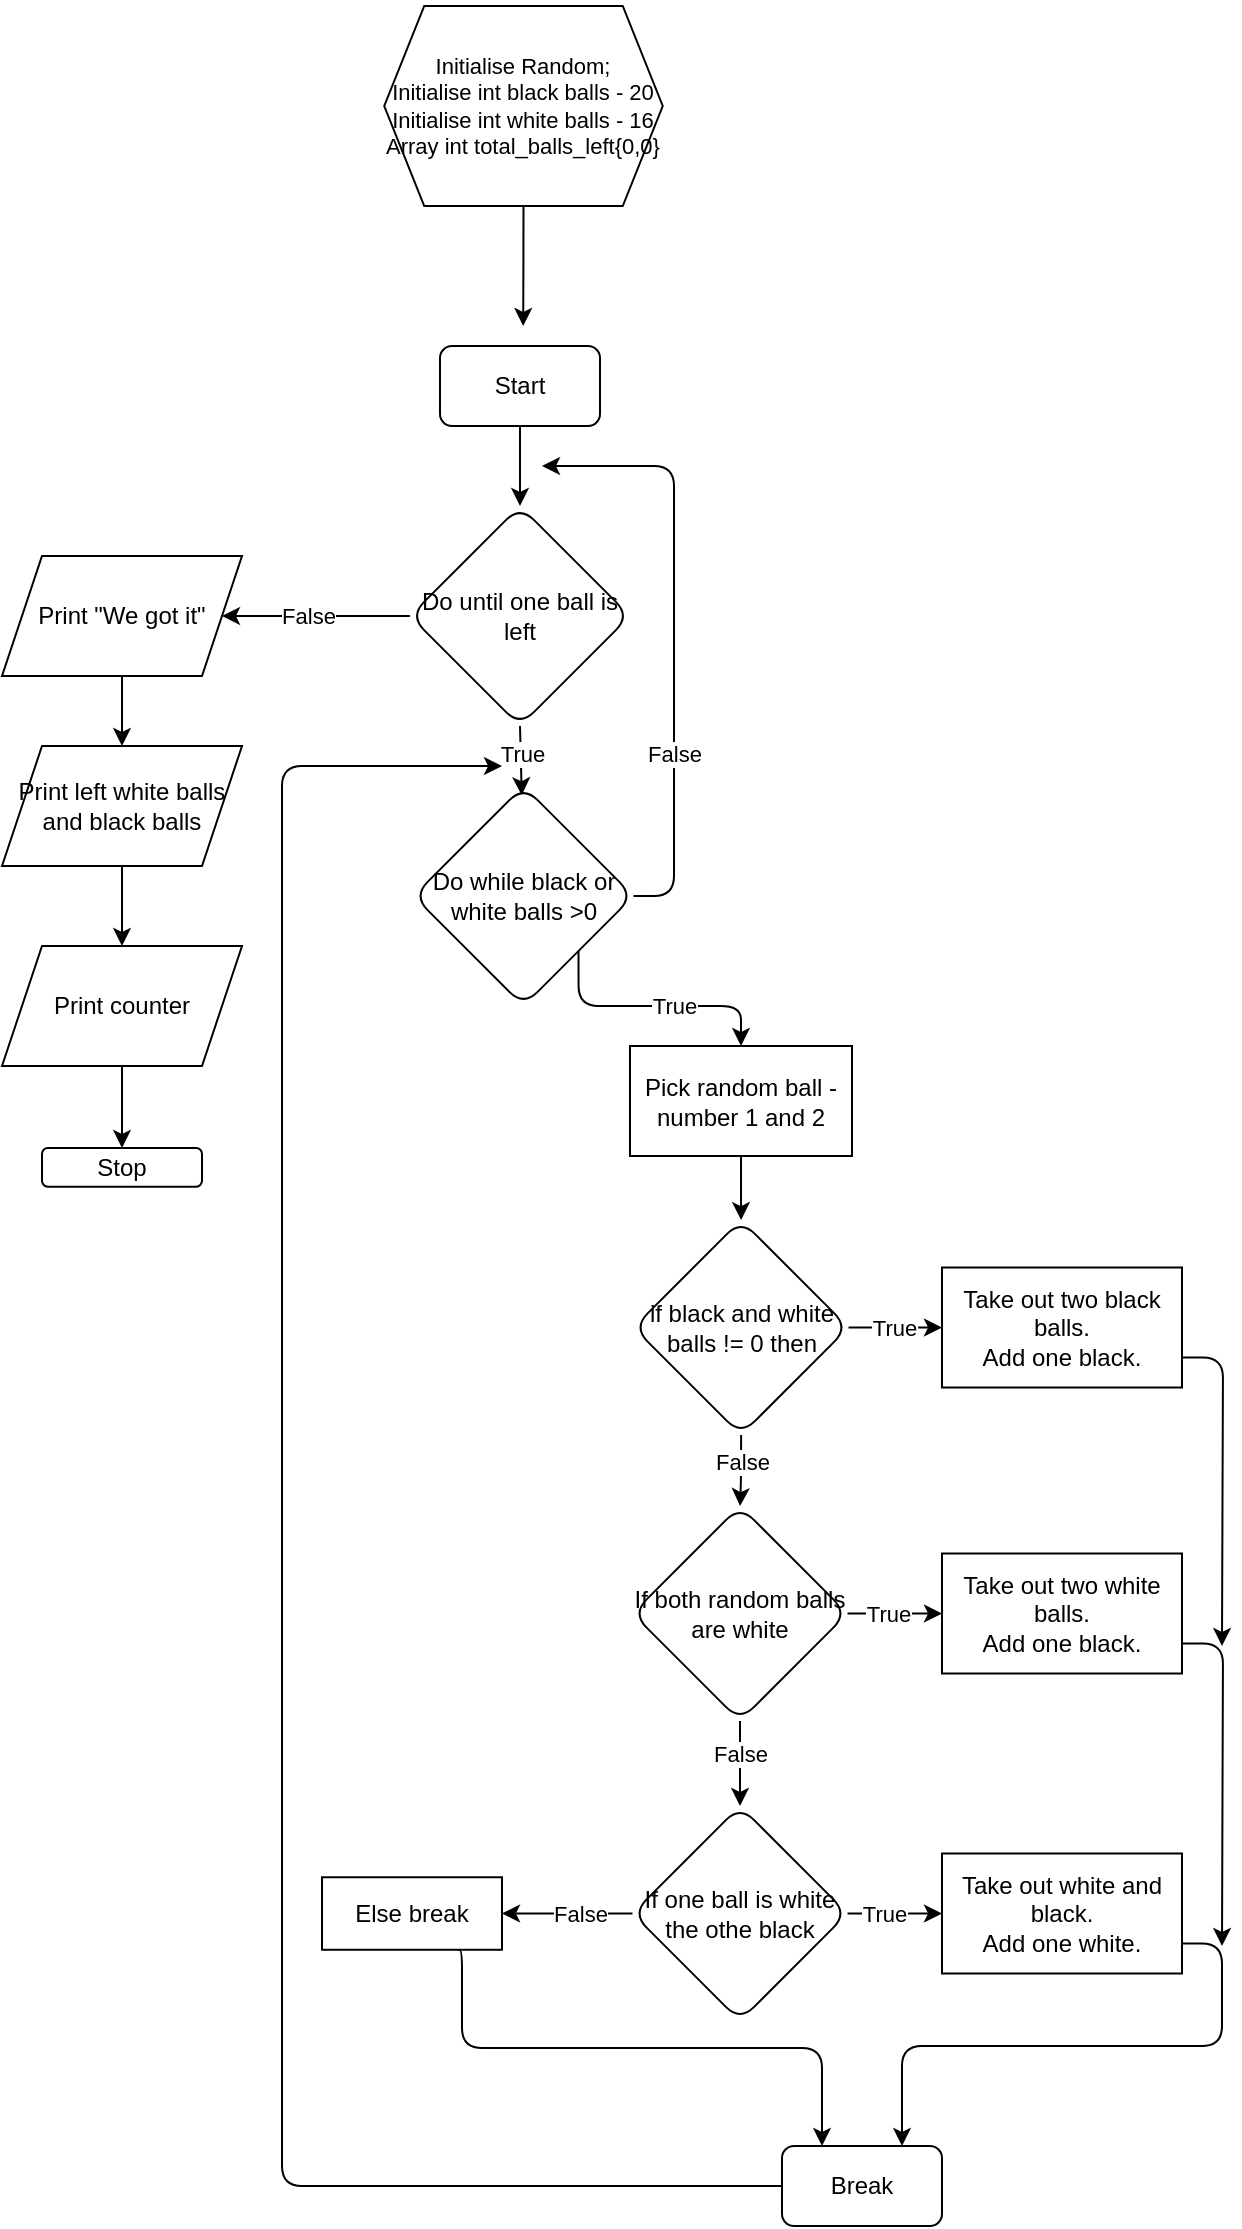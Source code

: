 <mxfile version="13.9.6" type="github">
  <diagram id="C5RBs43oDa-KdzZeNtuy" name="Page-1">
    <mxGraphModel dx="1867" dy="1267" grid="1" gridSize="10" guides="1" tooltips="1" connect="1" arrows="1" fold="1" page="1" pageScale="1" pageWidth="827" pageHeight="1169" math="0" shadow="0">
      <root>
        <mxCell id="WIyWlLk6GJQsqaUBKTNV-0" />
        <mxCell id="WIyWlLk6GJQsqaUBKTNV-1" parent="WIyWlLk6GJQsqaUBKTNV-0" />
        <mxCell id="_4KjI6gI-X4VP6oNj7C2-3" value="" style="edgeStyle=orthogonalEdgeStyle;rounded=0;orthogonalLoop=1;jettySize=auto;html=1;" parent="WIyWlLk6GJQsqaUBKTNV-1" source="_4KjI6gI-X4VP6oNj7C2-0" target="_4KjI6gI-X4VP6oNj7C2-1" edge="1">
          <mxGeometry relative="1" as="geometry" />
        </mxCell>
        <mxCell id="_4KjI6gI-X4VP6oNj7C2-0" value="Start" style="rounded=1;whiteSpace=wrap;html=1;" parent="WIyWlLk6GJQsqaUBKTNV-1" vertex="1">
          <mxGeometry x="319" y="180" width="80" height="40" as="geometry" />
        </mxCell>
        <mxCell id="_4KjI6gI-X4VP6oNj7C2-37" style="edgeStyle=orthogonalEdgeStyle;rounded=1;orthogonalLoop=1;jettySize=auto;html=1;exitX=0.5;exitY=1;exitDx=0;exitDy=0;entryX=0.492;entryY=0.042;entryDx=0;entryDy=0;entryPerimeter=0;" parent="WIyWlLk6GJQsqaUBKTNV-1" source="_4KjI6gI-X4VP6oNj7C2-1" target="_4KjI6gI-X4VP6oNj7C2-8" edge="1">
          <mxGeometry relative="1" as="geometry" />
        </mxCell>
        <mxCell id="_4KjI6gI-X4VP6oNj7C2-38" value="True" style="edgeLabel;html=1;align=center;verticalAlign=middle;resizable=0;points=[];" parent="_4KjI6gI-X4VP6oNj7C2-37" vertex="1" connectable="0">
          <mxGeometry x="-0.18" relative="1" as="geometry">
            <mxPoint as="offset" />
          </mxGeometry>
        </mxCell>
        <mxCell id="_4KjI6gI-X4VP6oNj7C2-46" style="edgeStyle=orthogonalEdgeStyle;rounded=1;orthogonalLoop=1;jettySize=auto;html=1;exitX=0;exitY=0.5;exitDx=0;exitDy=0;entryX=1;entryY=0.5;entryDx=0;entryDy=0;" parent="WIyWlLk6GJQsqaUBKTNV-1" source="_4KjI6gI-X4VP6oNj7C2-1" target="_4KjI6gI-X4VP6oNj7C2-45" edge="1">
          <mxGeometry relative="1" as="geometry" />
        </mxCell>
        <mxCell id="_4KjI6gI-X4VP6oNj7C2-47" value="False" style="edgeLabel;html=1;align=center;verticalAlign=middle;resizable=0;points=[];" parent="_4KjI6gI-X4VP6oNj7C2-46" vertex="1" connectable="0">
          <mxGeometry x="0.095" relative="1" as="geometry">
            <mxPoint as="offset" />
          </mxGeometry>
        </mxCell>
        <mxCell id="_4KjI6gI-X4VP6oNj7C2-1" value="Do until one ball is left" style="rhombus;whiteSpace=wrap;html=1;rotation=0;rounded=1;" parent="WIyWlLk6GJQsqaUBKTNV-1" vertex="1">
          <mxGeometry x="304" y="260" width="110" height="110" as="geometry" />
        </mxCell>
        <mxCell id="_4KjI6gI-X4VP6oNj7C2-5" style="edgeStyle=orthogonalEdgeStyle;rounded=0;orthogonalLoop=1;jettySize=auto;html=1;exitX=0.5;exitY=1;exitDx=0;exitDy=0;" parent="WIyWlLk6GJQsqaUBKTNV-1" source="_4KjI6gI-X4VP6oNj7C2-1" target="_4KjI6gI-X4VP6oNj7C2-1" edge="1">
          <mxGeometry relative="1" as="geometry" />
        </mxCell>
        <mxCell id="_4KjI6gI-X4VP6oNj7C2-34" style="edgeStyle=orthogonalEdgeStyle;rounded=1;orthogonalLoop=1;jettySize=auto;html=1;exitX=1;exitY=1;exitDx=0;exitDy=0;entryX=0.5;entryY=0;entryDx=0;entryDy=0;" parent="WIyWlLk6GJQsqaUBKTNV-1" source="_4KjI6gI-X4VP6oNj7C2-8" target="_4KjI6gI-X4VP6oNj7C2-11" edge="1">
          <mxGeometry relative="1" as="geometry">
            <Array as="points">
              <mxPoint x="388" y="510" />
              <mxPoint x="470" y="510" />
            </Array>
          </mxGeometry>
        </mxCell>
        <mxCell id="_4KjI6gI-X4VP6oNj7C2-40" value="True" style="edgeLabel;html=1;align=center;verticalAlign=middle;resizable=0;points=[];" parent="_4KjI6gI-X4VP6oNj7C2-34" vertex="1" connectable="0">
          <mxGeometry x="0.158" relative="1" as="geometry">
            <mxPoint as="offset" />
          </mxGeometry>
        </mxCell>
        <mxCell id="_4KjI6gI-X4VP6oNj7C2-8" value="Do while black or white balls &amp;gt;0" style="rhombus;whiteSpace=wrap;html=1;rotation=0;rounded=1;sketch=0;shadow=0;" parent="WIyWlLk6GJQsqaUBKTNV-1" vertex="1">
          <mxGeometry x="305.75" y="400" width="110" height="110" as="geometry" />
        </mxCell>
        <mxCell id="_4KjI6gI-X4VP6oNj7C2-14" value="" style="edgeStyle=orthogonalEdgeStyle;rounded=1;orthogonalLoop=1;jettySize=auto;html=1;" parent="WIyWlLk6GJQsqaUBKTNV-1" source="_4KjI6gI-X4VP6oNj7C2-11" target="_4KjI6gI-X4VP6oNj7C2-13" edge="1">
          <mxGeometry relative="1" as="geometry" />
        </mxCell>
        <mxCell id="_4KjI6gI-X4VP6oNj7C2-11" value="Pick random ball - number 1 and 2" style="whiteSpace=wrap;html=1;rounded=0;shadow=0;sketch=0;" parent="WIyWlLk6GJQsqaUBKTNV-1" vertex="1">
          <mxGeometry x="414" y="530" width="111" height="55" as="geometry" />
        </mxCell>
        <mxCell id="_4KjI6gI-X4VP6oNj7C2-16" value="" style="edgeStyle=orthogonalEdgeStyle;rounded=1;orthogonalLoop=1;jettySize=auto;html=1;" parent="WIyWlLk6GJQsqaUBKTNV-1" source="_4KjI6gI-X4VP6oNj7C2-13" target="_4KjI6gI-X4VP6oNj7C2-15" edge="1">
          <mxGeometry relative="1" as="geometry" />
        </mxCell>
        <mxCell id="A3U5nzdIfWvStpn5XmiO-9" value="True" style="edgeLabel;html=1;align=center;verticalAlign=middle;resizable=0;points=[];" parent="_4KjI6gI-X4VP6oNj7C2-16" vertex="1" connectable="0">
          <mxGeometry x="-0.125" relative="1" as="geometry">
            <mxPoint x="2" as="offset" />
          </mxGeometry>
        </mxCell>
        <mxCell id="_4KjI6gI-X4VP6oNj7C2-18" value="" style="edgeStyle=orthogonalEdgeStyle;rounded=1;orthogonalLoop=1;jettySize=auto;html=1;" parent="WIyWlLk6GJQsqaUBKTNV-1" source="_4KjI6gI-X4VP6oNj7C2-13" target="_4KjI6gI-X4VP6oNj7C2-17" edge="1">
          <mxGeometry relative="1" as="geometry" />
        </mxCell>
        <mxCell id="_4KjI6gI-X4VP6oNj7C2-42" value="False" style="edgeLabel;html=1;align=center;verticalAlign=middle;resizable=0;points=[];" parent="_4KjI6gI-X4VP6oNj7C2-18" vertex="1" connectable="0">
          <mxGeometry x="-0.265" relative="1" as="geometry">
            <mxPoint as="offset" />
          </mxGeometry>
        </mxCell>
        <mxCell id="_4KjI6gI-X4VP6oNj7C2-13" value="if black and white balls != 0 then" style="rhombus;whiteSpace=wrap;html=1;rounded=1;shadow=0;sketch=0;" parent="WIyWlLk6GJQsqaUBKTNV-1" vertex="1">
          <mxGeometry x="415.75" y="617" width="107.5" height="107.5" as="geometry" />
        </mxCell>
        <mxCell id="A3U5nzdIfWvStpn5XmiO-10" style="edgeStyle=orthogonalEdgeStyle;rounded=1;orthogonalLoop=1;jettySize=auto;html=1;exitX=1;exitY=0.75;exitDx=0;exitDy=0;" parent="WIyWlLk6GJQsqaUBKTNV-1" source="_4KjI6gI-X4VP6oNj7C2-15" edge="1">
          <mxGeometry relative="1" as="geometry">
            <mxPoint x="710" y="830" as="targetPoint" />
          </mxGeometry>
        </mxCell>
        <mxCell id="_4KjI6gI-X4VP6oNj7C2-15" value="&lt;div&gt;Take out two black balls.&lt;/div&gt;&lt;div&gt;Add one black.&lt;br&gt;&lt;/div&gt;" style="whiteSpace=wrap;html=1;rounded=0;shadow=0;sketch=0;" parent="WIyWlLk6GJQsqaUBKTNV-1" vertex="1">
          <mxGeometry x="570" y="640.75" width="120" height="60" as="geometry" />
        </mxCell>
        <mxCell id="_4KjI6gI-X4VP6oNj7C2-20" value="" style="edgeStyle=orthogonalEdgeStyle;rounded=1;orthogonalLoop=1;jettySize=auto;html=1;" parent="WIyWlLk6GJQsqaUBKTNV-1" source="_4KjI6gI-X4VP6oNj7C2-17" target="_4KjI6gI-X4VP6oNj7C2-19" edge="1">
          <mxGeometry relative="1" as="geometry" />
        </mxCell>
        <mxCell id="A3U5nzdIfWvStpn5XmiO-11" value="True" style="edgeLabel;html=1;align=center;verticalAlign=middle;resizable=0;points=[];" parent="_4KjI6gI-X4VP6oNj7C2-20" vertex="1" connectable="0">
          <mxGeometry x="-0.185" relative="1" as="geometry">
            <mxPoint as="offset" />
          </mxGeometry>
        </mxCell>
        <mxCell id="_4KjI6gI-X4VP6oNj7C2-22" value="" style="edgeStyle=orthogonalEdgeStyle;rounded=1;orthogonalLoop=1;jettySize=auto;html=1;" parent="WIyWlLk6GJQsqaUBKTNV-1" source="_4KjI6gI-X4VP6oNj7C2-17" target="_4KjI6gI-X4VP6oNj7C2-21" edge="1">
          <mxGeometry relative="1" as="geometry" />
        </mxCell>
        <mxCell id="_4KjI6gI-X4VP6oNj7C2-43" value="False" style="edgeLabel;html=1;align=center;verticalAlign=middle;resizable=0;points=[];" parent="_4KjI6gI-X4VP6oNj7C2-22" vertex="1" connectable="0">
          <mxGeometry x="-0.245" relative="1" as="geometry">
            <mxPoint as="offset" />
          </mxGeometry>
        </mxCell>
        <mxCell id="_4KjI6gI-X4VP6oNj7C2-17" value="If both random balls are white" style="rhombus;whiteSpace=wrap;html=1;rounded=1;shadow=0;sketch=0;" parent="WIyWlLk6GJQsqaUBKTNV-1" vertex="1">
          <mxGeometry x="415.25" y="760" width="107.5" height="107.5" as="geometry" />
        </mxCell>
        <mxCell id="_4KjI6gI-X4VP6oNj7C2-26" style="edgeStyle=orthogonalEdgeStyle;rounded=1;orthogonalLoop=1;jettySize=auto;html=1;exitX=1;exitY=0.75;exitDx=0;exitDy=0;" parent="WIyWlLk6GJQsqaUBKTNV-1" source="_4KjI6gI-X4VP6oNj7C2-19" edge="1">
          <mxGeometry relative="1" as="geometry">
            <mxPoint x="710" y="980" as="targetPoint" />
          </mxGeometry>
        </mxCell>
        <mxCell id="_4KjI6gI-X4VP6oNj7C2-19" value="&lt;div&gt;Take out two white balls.&lt;/div&gt;&lt;div&gt;Add one black.&lt;br&gt;&lt;/div&gt;" style="whiteSpace=wrap;html=1;rounded=0;shadow=0;sketch=0;" parent="WIyWlLk6GJQsqaUBKTNV-1" vertex="1">
          <mxGeometry x="570" y="783.75" width="120" height="60" as="geometry" />
        </mxCell>
        <mxCell id="_4KjI6gI-X4VP6oNj7C2-24" value="" style="edgeStyle=orthogonalEdgeStyle;rounded=1;orthogonalLoop=1;jettySize=auto;html=1;" parent="WIyWlLk6GJQsqaUBKTNV-1" source="_4KjI6gI-X4VP6oNj7C2-21" target="_4KjI6gI-X4VP6oNj7C2-23" edge="1">
          <mxGeometry relative="1" as="geometry" />
        </mxCell>
        <mxCell id="A3U5nzdIfWvStpn5XmiO-12" value="True" style="edgeLabel;html=1;align=center;verticalAlign=middle;resizable=0;points=[];" parent="_4KjI6gI-X4VP6oNj7C2-24" vertex="1" connectable="0">
          <mxGeometry x="-0.256" relative="1" as="geometry">
            <mxPoint as="offset" />
          </mxGeometry>
        </mxCell>
        <mxCell id="_4KjI6gI-X4VP6oNj7C2-31" value="" style="edgeStyle=orthogonalEdgeStyle;rounded=1;orthogonalLoop=1;jettySize=auto;html=1;" parent="WIyWlLk6GJQsqaUBKTNV-1" source="_4KjI6gI-X4VP6oNj7C2-21" target="_4KjI6gI-X4VP6oNj7C2-30" edge="1">
          <mxGeometry relative="1" as="geometry">
            <Array as="points">
              <mxPoint x="410" y="964" />
              <mxPoint x="410" y="964" />
            </Array>
          </mxGeometry>
        </mxCell>
        <mxCell id="_4KjI6gI-X4VP6oNj7C2-44" value="False" style="edgeLabel;html=1;align=center;verticalAlign=middle;resizable=0;points=[];" parent="_4KjI6gI-X4VP6oNj7C2-31" vertex="1" connectable="0">
          <mxGeometry x="-0.193" relative="1" as="geometry">
            <mxPoint as="offset" />
          </mxGeometry>
        </mxCell>
        <mxCell id="_4KjI6gI-X4VP6oNj7C2-21" value="If one ball is white the othe black" style="rhombus;whiteSpace=wrap;html=1;rounded=1;shadow=0;sketch=0;" parent="WIyWlLk6GJQsqaUBKTNV-1" vertex="1">
          <mxGeometry x="415.25" y="910" width="107.5" height="107.5" as="geometry" />
        </mxCell>
        <mxCell id="_4KjI6gI-X4VP6oNj7C2-27" style="edgeStyle=orthogonalEdgeStyle;rounded=1;orthogonalLoop=1;jettySize=auto;html=1;exitX=1;exitY=0.75;exitDx=0;exitDy=0;" parent="WIyWlLk6GJQsqaUBKTNV-1" source="_4KjI6gI-X4VP6oNj7C2-23" target="_4KjI6gI-X4VP6oNj7C2-29" edge="1">
          <mxGeometry relative="1" as="geometry">
            <mxPoint x="540" y="1060" as="targetPoint" />
            <Array as="points">
              <mxPoint x="710" y="979" />
              <mxPoint x="710" y="1030" />
              <mxPoint x="550" y="1030" />
            </Array>
          </mxGeometry>
        </mxCell>
        <mxCell id="_4KjI6gI-X4VP6oNj7C2-23" value="&lt;div&gt;Take out white and black.&lt;/div&gt;&lt;div&gt;Add one white.&lt;br&gt;&lt;/div&gt;" style="whiteSpace=wrap;html=1;rounded=0;shadow=0;sketch=0;" parent="WIyWlLk6GJQsqaUBKTNV-1" vertex="1">
          <mxGeometry x="570" y="933.75" width="120" height="60" as="geometry" />
        </mxCell>
        <mxCell id="_4KjI6gI-X4VP6oNj7C2-29" value="Break" style="rounded=1;whiteSpace=wrap;html=1;shadow=0;sketch=0;fillColor=#ffffff;" parent="WIyWlLk6GJQsqaUBKTNV-1" vertex="1">
          <mxGeometry x="490" y="1080" width="80" height="40" as="geometry" />
        </mxCell>
        <mxCell id="A3U5nzdIfWvStpn5XmiO-6" style="edgeStyle=orthogonalEdgeStyle;rounded=1;orthogonalLoop=1;jettySize=auto;html=1;exitX=0.75;exitY=1;exitDx=0;exitDy=0;entryX=0.25;entryY=0;entryDx=0;entryDy=0;" parent="WIyWlLk6GJQsqaUBKTNV-1" source="_4KjI6gI-X4VP6oNj7C2-30" target="_4KjI6gI-X4VP6oNj7C2-29" edge="1">
          <mxGeometry relative="1" as="geometry">
            <Array as="points">
              <mxPoint x="330" y="982" />
              <mxPoint x="330" y="1031" />
              <mxPoint x="510" y="1031" />
            </Array>
          </mxGeometry>
        </mxCell>
        <mxCell id="_4KjI6gI-X4VP6oNj7C2-30" value="Else break" style="rounded=0;whiteSpace=wrap;html=1;shadow=0;sketch=0;fillColor=#ffffff;" parent="WIyWlLk6GJQsqaUBKTNV-1" vertex="1">
          <mxGeometry x="260" y="945.63" width="90" height="36.25" as="geometry" />
        </mxCell>
        <mxCell id="_4KjI6gI-X4VP6oNj7C2-49" value="" style="edgeStyle=orthogonalEdgeStyle;rounded=1;orthogonalLoop=1;jettySize=auto;html=1;" parent="WIyWlLk6GJQsqaUBKTNV-1" source="_4KjI6gI-X4VP6oNj7C2-45" target="_4KjI6gI-X4VP6oNj7C2-48" edge="1">
          <mxGeometry relative="1" as="geometry" />
        </mxCell>
        <mxCell id="_4KjI6gI-X4VP6oNj7C2-45" value="Print &quot;We got it&quot;" style="shape=parallelogram;perimeter=parallelogramPerimeter;whiteSpace=wrap;html=1;fixedSize=1;rounded=0;shadow=0;sketch=0;fillColor=#ffffff;" parent="WIyWlLk6GJQsqaUBKTNV-1" vertex="1">
          <mxGeometry x="100" y="285" width="120" height="60" as="geometry" />
        </mxCell>
        <mxCell id="_4KjI6gI-X4VP6oNj7C2-51" value="" style="edgeStyle=orthogonalEdgeStyle;rounded=1;orthogonalLoop=1;jettySize=auto;html=1;" parent="WIyWlLk6GJQsqaUBKTNV-1" source="_4KjI6gI-X4VP6oNj7C2-48" target="_4KjI6gI-X4VP6oNj7C2-50" edge="1">
          <mxGeometry relative="1" as="geometry" />
        </mxCell>
        <mxCell id="_4KjI6gI-X4VP6oNj7C2-48" value="Print left white balls and black balls" style="shape=parallelogram;perimeter=parallelogramPerimeter;whiteSpace=wrap;html=1;fixedSize=1;rounded=0;shadow=0;sketch=0;fillColor=#ffffff;" parent="WIyWlLk6GJQsqaUBKTNV-1" vertex="1">
          <mxGeometry x="100" y="380" width="120" height="60" as="geometry" />
        </mxCell>
        <mxCell id="_4KjI6gI-X4VP6oNj7C2-53" style="edgeStyle=orthogonalEdgeStyle;rounded=1;orthogonalLoop=1;jettySize=auto;html=1;exitX=0.5;exitY=1;exitDx=0;exitDy=0;entryX=0.5;entryY=0;entryDx=0;entryDy=0;" parent="WIyWlLk6GJQsqaUBKTNV-1" source="_4KjI6gI-X4VP6oNj7C2-50" target="_4KjI6gI-X4VP6oNj7C2-52" edge="1">
          <mxGeometry relative="1" as="geometry" />
        </mxCell>
        <mxCell id="_4KjI6gI-X4VP6oNj7C2-50" value="Print counter" style="shape=parallelogram;perimeter=parallelogramPerimeter;whiteSpace=wrap;html=1;fixedSize=1;rounded=0;shadow=0;sketch=0;" parent="WIyWlLk6GJQsqaUBKTNV-1" vertex="1">
          <mxGeometry x="100" y="480" width="120" height="60" as="geometry" />
        </mxCell>
        <mxCell id="_4KjI6gI-X4VP6oNj7C2-52" value="Stop" style="rounded=1;whiteSpace=wrap;html=1;shadow=0;sketch=0;fillColor=#ffffff;" parent="WIyWlLk6GJQsqaUBKTNV-1" vertex="1">
          <mxGeometry x="120" y="581" width="80" height="19.33" as="geometry" />
        </mxCell>
        <mxCell id="A3U5nzdIfWvStpn5XmiO-8" style="edgeStyle=orthogonalEdgeStyle;rounded=1;orthogonalLoop=1;jettySize=auto;html=1;exitX=0;exitY=0.5;exitDx=0;exitDy=0;" parent="WIyWlLk6GJQsqaUBKTNV-1" source="_4KjI6gI-X4VP6oNj7C2-29" edge="1">
          <mxGeometry relative="1" as="geometry">
            <mxPoint x="350" y="390" as="targetPoint" />
            <mxPoint x="490" y="1100" as="sourcePoint" />
            <Array as="points">
              <mxPoint x="240" y="1100" />
              <mxPoint x="240" y="390" />
              <mxPoint x="306" y="390" />
            </Array>
          </mxGeometry>
        </mxCell>
        <mxCell id="A3U5nzdIfWvStpn5XmiO-16" style="edgeStyle=orthogonalEdgeStyle;rounded=1;orthogonalLoop=1;jettySize=auto;html=1;exitX=1;exitY=0.5;exitDx=0;exitDy=0;" parent="WIyWlLk6GJQsqaUBKTNV-1" source="_4KjI6gI-X4VP6oNj7C2-8" edge="1">
          <mxGeometry relative="1" as="geometry">
            <mxPoint x="370" y="240" as="targetPoint" />
            <mxPoint x="415.75" y="455" as="sourcePoint" />
            <Array as="points">
              <mxPoint x="436" y="455" />
              <mxPoint x="436" y="240" />
            </Array>
          </mxGeometry>
        </mxCell>
        <mxCell id="A3U5nzdIfWvStpn5XmiO-17" value="False" style="edgeLabel;html=1;align=center;verticalAlign=middle;resizable=0;points=[];" parent="A3U5nzdIfWvStpn5XmiO-16" vertex="1" connectable="0">
          <mxGeometry x="-0.392" relative="1" as="geometry">
            <mxPoint as="offset" />
          </mxGeometry>
        </mxCell>
        <mxCell id="ZGDENyi_qokxfr-2dyXw-2" style="edgeStyle=orthogonalEdgeStyle;rounded=0;orthogonalLoop=1;jettySize=auto;html=1;exitX=0.5;exitY=1;exitDx=0;exitDy=0;" edge="1" parent="WIyWlLk6GJQsqaUBKTNV-1" source="ZGDENyi_qokxfr-2dyXw-1">
          <mxGeometry relative="1" as="geometry">
            <mxPoint x="360.6" y="170" as="targetPoint" />
          </mxGeometry>
        </mxCell>
        <mxCell id="ZGDENyi_qokxfr-2dyXw-1" value="&lt;div style=&quot;font-size: 11px&quot;&gt;&lt;font style=&quot;font-size: 11px&quot;&gt;&lt;br&gt;&lt;/font&gt;&lt;/div&gt;&lt;div style=&quot;font-size: 11px&quot;&gt;&lt;font style=&quot;font-size: 11px&quot;&gt;&lt;br&gt;&lt;/font&gt;&lt;/div&gt;&lt;div style=&quot;font-size: 11px&quot;&gt;&lt;font style=&quot;font-size: 11px&quot;&gt;Initialise Random;&lt;/font&gt;&lt;/div&gt;&lt;div style=&quot;font-size: 11px&quot;&gt;&lt;font style=&quot;font-size: 11px&quot;&gt;Initialise int black balls - 20&lt;/font&gt;&lt;/div&gt;&lt;div style=&quot;font-size: 11px&quot;&gt;&lt;font style=&quot;font-size: 11px&quot;&gt;Initialise int white balls - 16&lt;/font&gt;&lt;/div&gt;&lt;div style=&quot;font-size: 11px&quot;&gt;&lt;font style=&quot;font-size: 11px&quot;&gt;Array int total_balls_left{0,0}&lt;/font&gt;&lt;/div&gt;&lt;div style=&quot;font-size: 11px&quot;&gt;&lt;font style=&quot;font-size: 11px&quot;&gt;&lt;br&gt;&lt;/font&gt;&lt;/div&gt;&lt;div style=&quot;font-size: 11px&quot;&gt;&lt;font style=&quot;font-size: 11px&quot;&gt;&lt;br&gt;&lt;/font&gt;&lt;/div&gt;" style="shape=hexagon;perimeter=hexagonPerimeter2;whiteSpace=wrap;html=1;fixedSize=1;" vertex="1" parent="WIyWlLk6GJQsqaUBKTNV-1">
          <mxGeometry x="291.12" y="10" width="139.25" height="100" as="geometry" />
        </mxCell>
      </root>
    </mxGraphModel>
  </diagram>
</mxfile>

